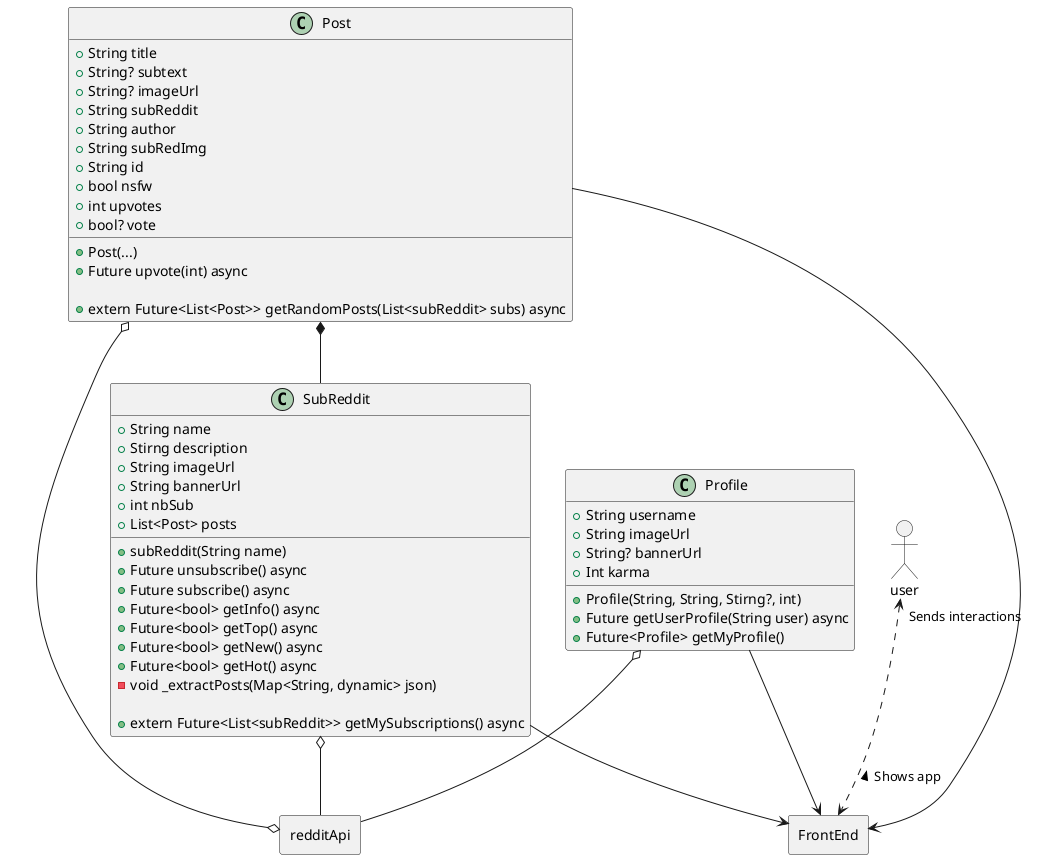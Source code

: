 @startuml redditech
    rectangle FrontEnd {
    }

    rectangle redditApi {
    }

    class Profile {
        +String username
        +String imageUrl
        +String? bannerUrl
        +Int karma

        +Profile(String, String, Stirng?, int)
        +Future getUserProfile(String user) async
        +Future<Profile> getMyProfile()
    }
    class SubReddit {
        +String name
        +Stirng description
        +String imageUrl
        +String bannerUrl
        +int nbSub
        +List<Post> posts

        +subReddit(String name)
        +Future unsubscribe() async
        +Future subscribe() async
        +Future<bool> getInfo() async
        +Future<bool> getTop() async
        +Future<bool> getNew() async
        +Future<bool> getHot() async
        -void _extractPosts(Map<String, dynamic> json)
       
        +extern Future<List<subReddit>> getMySubscriptions() async
    }
    class Post {
        +String title
        +String? subtext
        +String? imageUrl
        +String subReddit
        +String author
        +String subRedImg
        +String id
        +bool nsfw
        +int upvotes
        +bool? vote

        +Post(...)
        +Future upvote(int) async
        
        +extern Future<List<Post>> getRandomPosts(List<subReddit> subs) async 
    }
    Profile o-- redditApi
    Post o--o redditApi
    SubReddit o-- redditApi

    Profile --> FrontEnd
    SubReddit --> FrontEnd
    Post --> FrontEnd

    Post *-- SubReddit

    allowmixing

    actor user
    user "Sends interactions" <..>  FrontEnd : < Shows app
@enduml